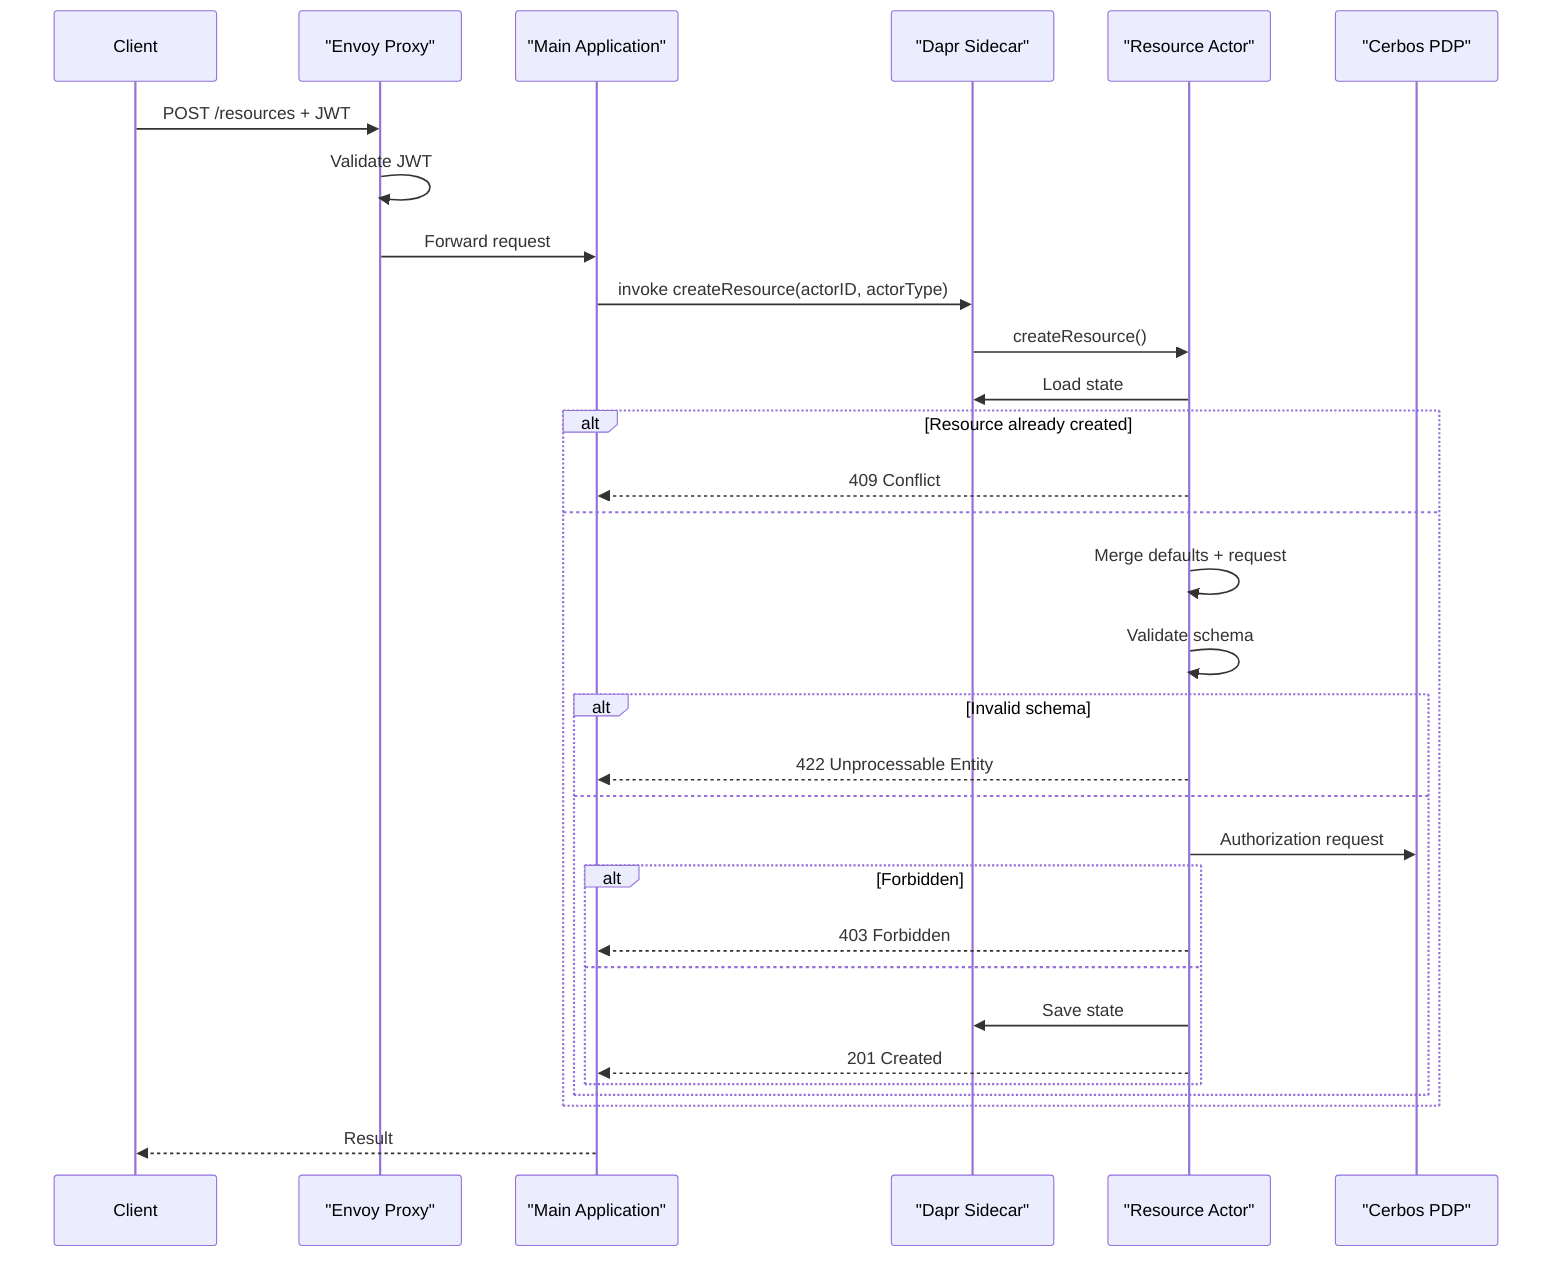 sequenceDiagram
    participant Client
    participant EnvoyProxy as "Envoy Proxy"
    participant Commander as "Main Application"
    participant DaprSidecar as "Dapr Sidecar"
    participant ResourceActor as "Resource Actor"
    participant Cerbos as "Cerbos PDP"

    Client->>EnvoyProxy: POST /resources + JWT
    EnvoyProxy->>EnvoyProxy: Validate JWT
    EnvoyProxy->>Commander: Forward request
    Commander->>DaprSidecar: invoke createResource(actorID, actorType)
    DaprSidecar->>ResourceActor: createResource()
    ResourceActor->>DaprSidecar: Load state
    alt Resource already created
        ResourceActor-->>Commander: 409 Conflict
    else
        ResourceActor->>ResourceActor: Merge defaults + request
        ResourceActor->>ResourceActor: Validate schema
        alt Invalid schema
            ResourceActor-->>Commander: 422 Unprocessable Entity
        else
            ResourceActor->>Cerbos: Authorization request
            alt Forbidden
                ResourceActor-->>Commander: 403 Forbidden
            else
                ResourceActor->>DaprSidecar: Save state
                ResourceActor-->>Commander: 201 Created
            end
        end
    end
    Commander-->>Client: Result